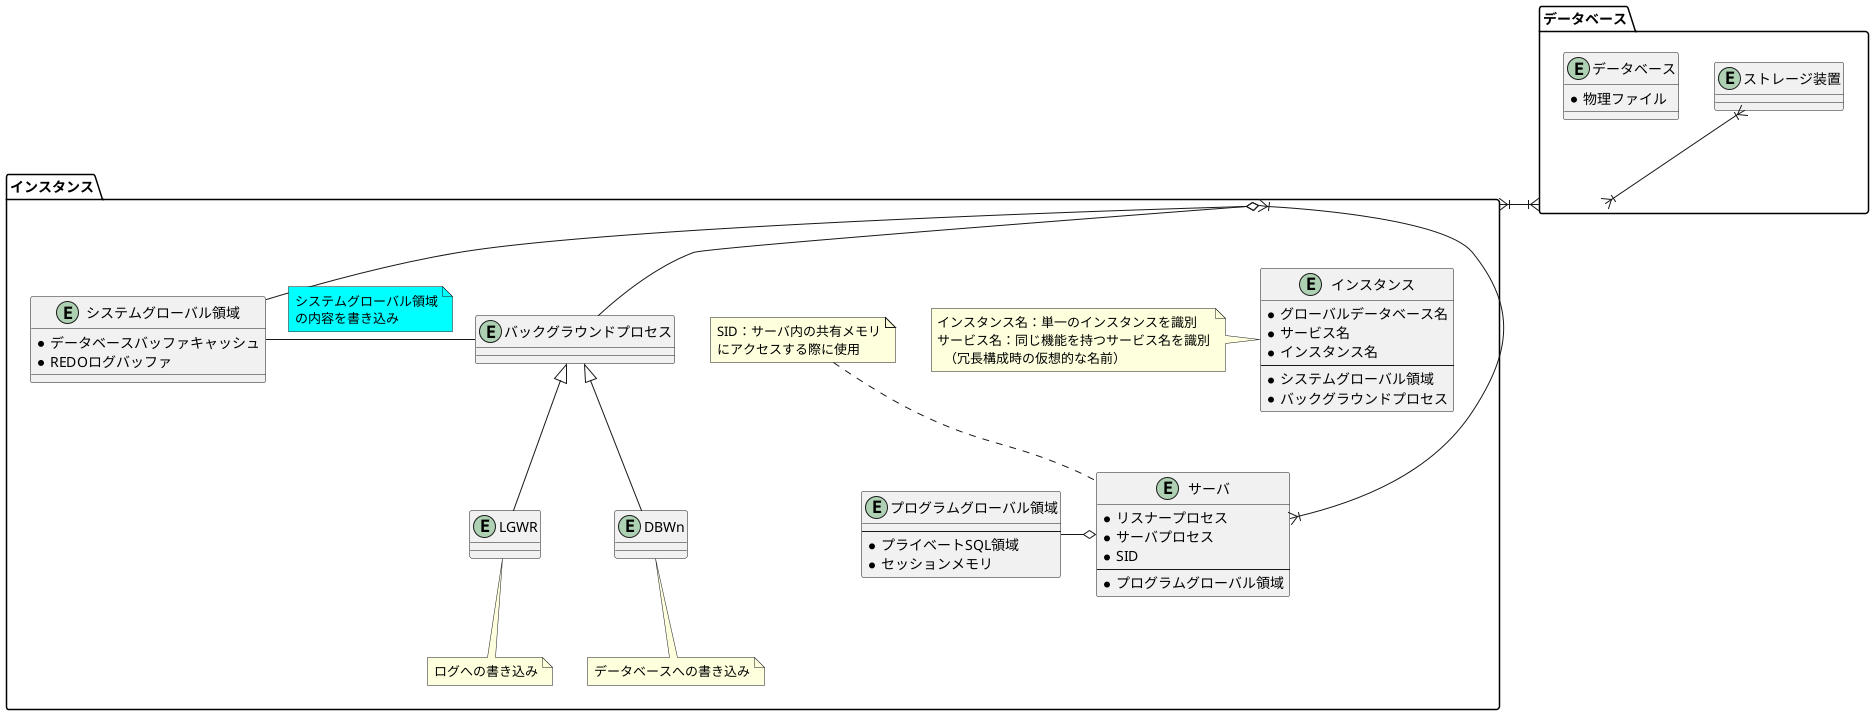 @startuml

'############################
' エンティティ
'############################
package インスタンス {
  entity サーバ {
    * リスナープロセス
    * サーバプロセス
    * SID
    --
    * プログラムグローバル領域
  }
    note top of サーバ
      SID：サーバ内の共有メモリ
      にアクセスする際に使用
    end note
  entity プログラムグローバル領域 {
    --
    * プライベートSQL領域
    * セッションメモリ
  }
  entity インスタンス {
    * グローバルデータベース名
    * サービス名
    * インスタンス名
    --
    * システムグローバル領域
    * バックグラウンドプロセス
  }
  note left of インスタンス
    インスタンス名：単一のインスタンスを識別
    サービス名：同じ機能を持つサービス名を識別
      （冗長構成時の仮想的な名前）
  end note
  entity システムグローバル領域 {

    * データベースバッファキャッシュ
    * REDOログバッファ
  }
  entity バックグラウンドプロセス
  entity DBWn
    note bottom
      データベースへの書き込み
    end note
  entity LGWR
    note bottom
      ログへの書き込み
    end note
}

package データベース {
  entity ストレージ装置 {
  }
  entity データベース {
    * 物理ファイル
  }
}

'############################
' リレーション
'############################
' layer1
ストレージ装置 }|-do-|{ データベース
サーバ }|-do-|{ インスタンス


' layer2
インスタンス }|-ri-|{ データベース
インスタンス o-do- システムグローバル領域
インスタンス o-do- バックグラウンドプロセス
サーバ o-le- プログラムグローバル領域

' layer3
システムグローバル領域 -ri- バックグラウンドプロセス
note on link #00ffff
  システムグローバル領域
  の内容を書き込み
end note
バックグラウンドプロセス <|-- DBWn
バックグラウンドプロセス <|-- LGWR

@enduml
